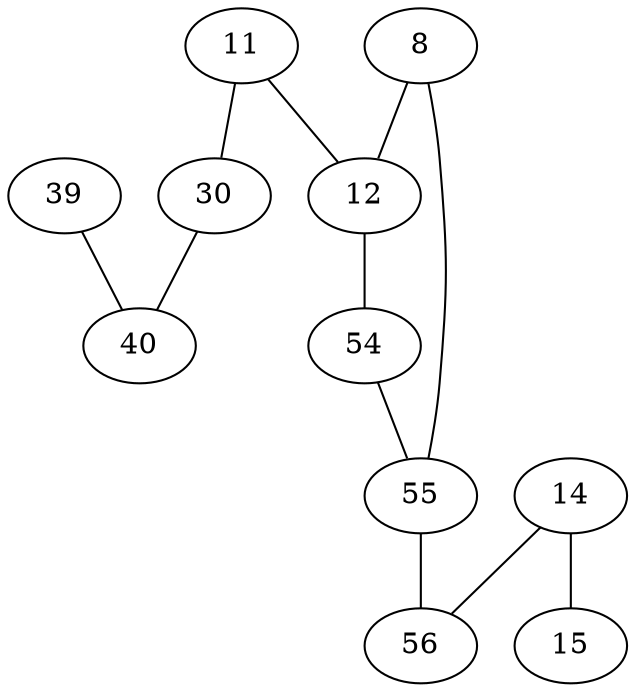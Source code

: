 graph G {
  39 [pos="2.835171,2.834110!"];
  39 -- 40;
  55 [pos="4.517685,-10.568442!"];
  55 -- 56;
  40 [pos="4.321572,0.922827!"];
  11 [pos="4.827089,-3.620005!"];
  11 -- 30;
  11 -- 12;
  54 [pos="5.103757,-7.918658!"];
  54 -- 55;
  8 [pos="2.037699,-10.135722!"];
  8 -- 12;
  8 -- 55;
  12 [pos="2.500530,-6.298036!"];
  12 -- 54;
  56 [pos="3.693101,-12.948941!"];
  15 [pos="5.989703,-13.645741!"];
  14 [pos="3.870203,-14.841140!"];
  14 -- 56;
  14 -- 15;
  30 [pos="3.444359,-1.123447!"];
  30 -- 40;
}
